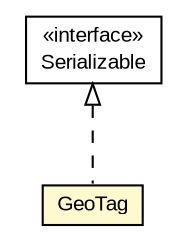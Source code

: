 #!/usr/local/bin/dot
#
# Class diagram 
# Generated by UMLGraph version R5_6-24-gf6e263 (http://www.umlgraph.org/)
#

digraph G {
	edge [fontname="arial",fontsize=10,labelfontname="arial",labelfontsize=10];
	node [fontname="arial",fontsize=10,shape=plaintext];
	nodesep=0.25;
	ranksep=0.5;
	// org.miloss.fgsms.services.interfaces.policyconfiguration.GeoTag
	c105983 [label=<<table title="org.miloss.fgsms.services.interfaces.policyconfiguration.GeoTag" border="0" cellborder="1" cellspacing="0" cellpadding="2" port="p" bgcolor="lemonChiffon" href="./GeoTag.html">
		<tr><td><table border="0" cellspacing="0" cellpadding="1">
<tr><td align="center" balign="center"> GeoTag </td></tr>
		</table></td></tr>
		</table>>, URL="./GeoTag.html", fontname="arial", fontcolor="black", fontsize=10.0];
	//org.miloss.fgsms.services.interfaces.policyconfiguration.GeoTag implements java.io.Serializable
	c106201:p -> c105983:p [dir=back,arrowtail=empty,style=dashed];
	// java.io.Serializable
	c106201 [label=<<table title="java.io.Serializable" border="0" cellborder="1" cellspacing="0" cellpadding="2" port="p" href="http://java.sun.com/j2se/1.4.2/docs/api/java/io/Serializable.html">
		<tr><td><table border="0" cellspacing="0" cellpadding="1">
<tr><td align="center" balign="center"> &#171;interface&#187; </td></tr>
<tr><td align="center" balign="center"> Serializable </td></tr>
		</table></td></tr>
		</table>>, URL="http://java.sun.com/j2se/1.4.2/docs/api/java/io/Serializable.html", fontname="arial", fontcolor="black", fontsize=10.0];
}

